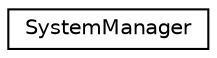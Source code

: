 digraph "Graphical Class Hierarchy"
{
 // LATEX_PDF_SIZE
  edge [fontname="Helvetica",fontsize="10",labelfontname="Helvetica",labelfontsize="10"];
  node [fontname="Helvetica",fontsize="10",shape=record];
  rankdir="LR";
  Node0 [label="SystemManager",height=0.2,width=0.4,color="black", fillcolor="white", style="filled",URL="$classSystemManager.html",tooltip="Manager that manages Systems."];
}

